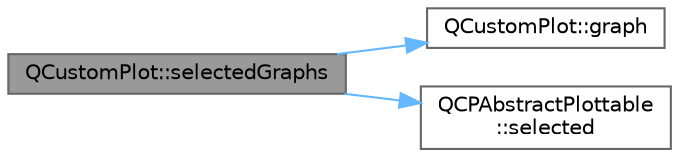 digraph "QCustomPlot::selectedGraphs"
{
 // LATEX_PDF_SIZE
  bgcolor="transparent";
  edge [fontname=Helvetica,fontsize=10,labelfontname=Helvetica,labelfontsize=10];
  node [fontname=Helvetica,fontsize=10,shape=box,height=0.2,width=0.4];
  rankdir="LR";
  Node1 [label="QCustomPlot::selectedGraphs",height=0.2,width=0.4,color="gray40", fillcolor="grey60", style="filled", fontcolor="black",tooltip=" "];
  Node1 -> Node2 [color="steelblue1",style="solid"];
  Node2 [label="QCustomPlot::graph",height=0.2,width=0.4,color="grey40", fillcolor="white", style="filled",URL="$class_q_custom_plot.html#aac190865a67f19af3fdf2136774997af",tooltip=" "];
  Node1 -> Node3 [color="steelblue1",style="solid"];
  Node3 [label="QCPAbstractPlottable\l::selected",height=0.2,width=0.4,color="grey40", fillcolor="white", style="filled",URL="$class_q_c_p_abstract_plottable.html#a0b3b514474fe93354fc74cfc144184b4",tooltip=" "];
}
